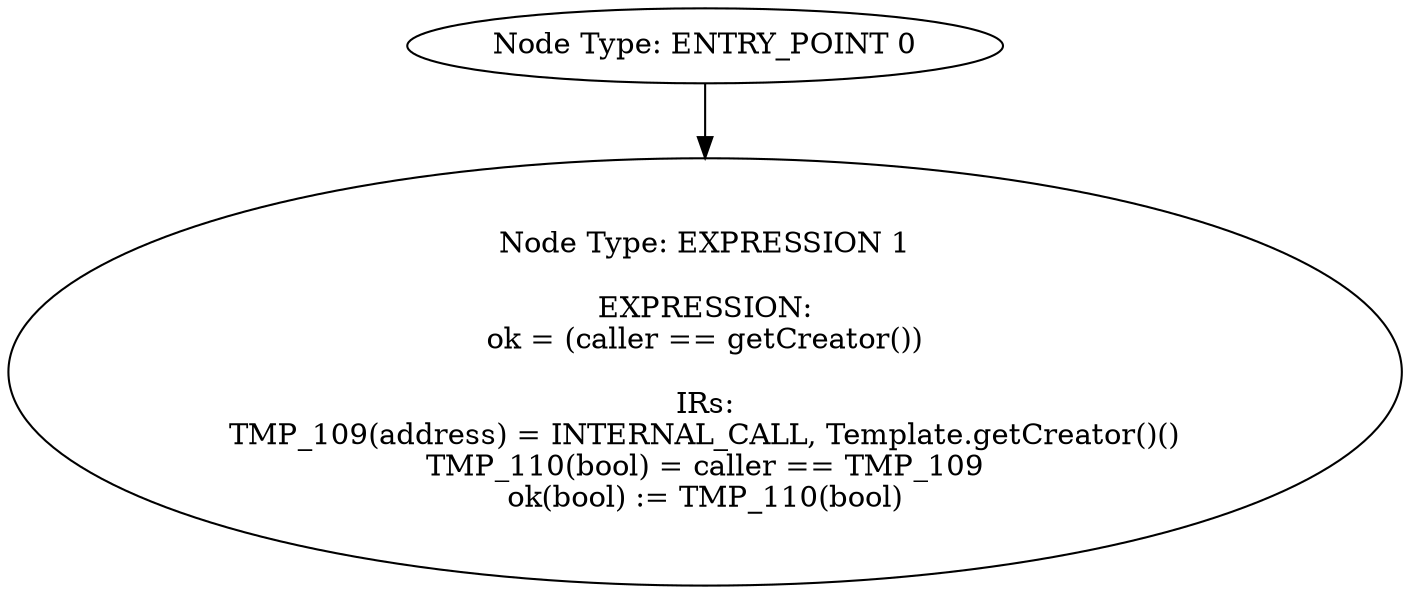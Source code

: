 digraph{
0[label="Node Type: ENTRY_POINT 0
"];
0->1;
1[label="Node Type: EXPRESSION 1

EXPRESSION:
ok = (caller == getCreator())

IRs:
TMP_109(address) = INTERNAL_CALL, Template.getCreator()()
TMP_110(bool) = caller == TMP_109
ok(bool) := TMP_110(bool)"];
}
